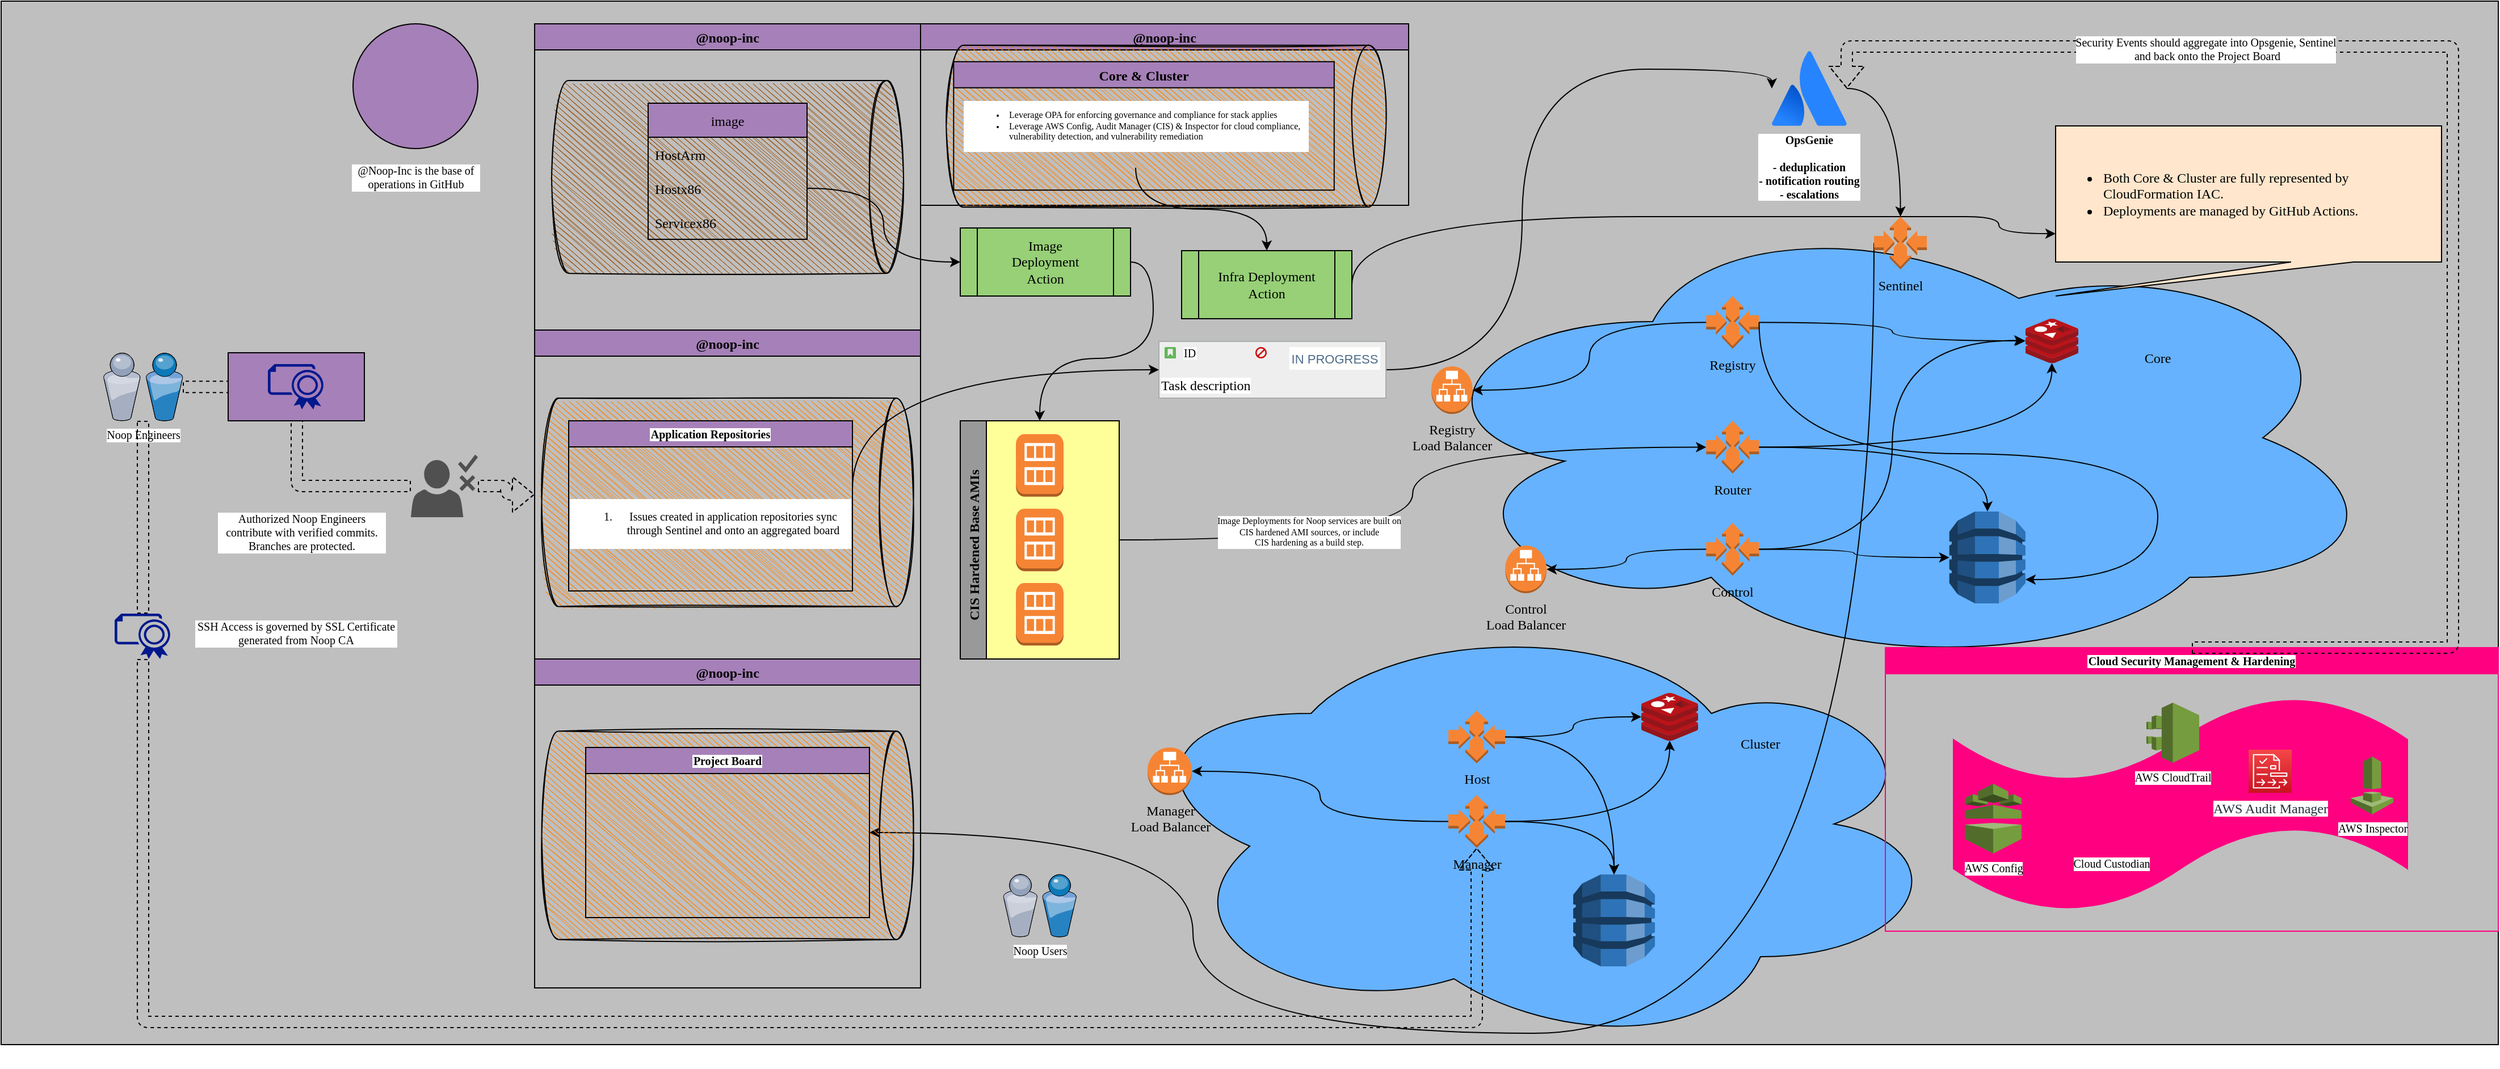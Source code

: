<mxfile version="17.4.5" type="github">
  <diagram id="4VKI4w-LecAPys9vRDwE" name="Page-1">
    <mxGraphModel dx="2236" dy="1451" grid="1" gridSize="10" guides="1" tooltips="1" connect="1" arrows="1" fold="1" page="1" pageScale="1" pageWidth="1100" pageHeight="850" math="0" shadow="0">
      <root>
        <mxCell id="0" />
        <mxCell id="1" parent="0" />
        <mxCell id="Ge7aqxbjUbuo9fXOc1NT-1" value="" style="rounded=0;whiteSpace=wrap;html=1;fillColor=#BFBFBF;" vertex="1" parent="1">
          <mxGeometry x="-230" y="-140" width="2200" height="920" as="geometry" />
        </mxCell>
        <mxCell id="Ge7aqxbjUbuo9fXOc1NT-2" value="&lt;span style=&quot;color: rgba(0 , 0 , 0 , 0) ; font-family: monospace ; font-size: 0px ; background-color: rgb(248 , 249 , 250)&quot;&gt;%3CmxGraphModel%3E%3Croot%3E%3CmxCell%20id%3D%220%22%2F%3E%3CmxCell%20id%3D%221%22%20parent%3D%220%22%2F%3E%3CmxCell%20id%3D%222%22%20value%3D%22%40noop-inc%22%20style%3D%22swimlane%3BfillColor%3D%23A680B8%3BfontFamily%3DComic%20Sans%20MS%3B%22%20vertex%3D%221%22%20parent%3D%221%22%3E%3CmxGeometry%20x%3D%22240%22%20y%3D%22-120%22%20width%3D%22340%22%20height%3D%22270%22%20as%3D%22geometry%22%2F%3E%3C%2FmxCell%3E%3CmxCell%20id%3D%223%22%20value%3D%22image%22%20style%3D%22swimlane%3BfontStyle%3D0%3BchildLayout%3DstackLayout%3Bhorizontal%3D1%3BstartSize%3D30%3BhorizontalStack%3D0%3BresizeParent%3D1%3BresizeParentMax%3D0%3BresizeLast%3D0%3Bcollapsible%3D1%3BmarginBottom%3D0%3BfillColor%3D%23A680B8%3BfontFamily%3DComic%20Sans%20MS%3B%22%20vertex%3D%221%22%20parent%3D%222%22%3E%3CmxGeometry%20x%3D%22100%22%20y%3D%2270%22%20width%3D%22140%22%20height%3D%22120%22%20as%3D%22geometry%22%2F%3E%3C%2FmxCell%3E%3CmxCell%20id%3D%224%22%20value%3D%22HostArm%22%20style%3D%22text%3BstrokeColor%3Dnone%3BfillColor%3Dnone%3Balign%3Dleft%3BverticalAlign%3Dmiddle%3BspacingLeft%3D4%3BspacingRight%3D4%3Boverflow%3Dhidden%3Bpoints%3D%5B%5B0%2C0.5%5D%2C%5B1%2C0.5%5D%5D%3BportConstraint%3Deastwest%3Brotatable%3D0%3BfontFamily%3DComic%20Sans%20MS%3B%22%20vertex%3D%221%22%20parent%3D%223%22%3E%3CmxGeometry%20y%3D%2230%22%20width%3D%22140%22%20height%3D%2230%22%20as%3D%22geometry%22%2F%3E%3C%2FmxCell%3E%3CmxCell%20id%3D%225%22%20value%3D%22Hostx86%22%20style%3D%22text%3BstrokeColor%3Dnone%3BfillColor%3Dnone%3Balign%3Dleft%3BverticalAlign%3Dmiddle%3BspacingLeft%3D4%3BspacingRight%3D4%3Boverflow%3Dhidden%3Bpoints%3D%5B%5B0%2C0.5%5D%2C%5B1%2C0.5%5D%5D%3BportConstraint%3Deastwest%3Brotatable%3D0%3BfontFamily%3DComic%20Sans%20MS%3B%22%20vertex%3D%221%22%20parent%3D%223%22%3E%3CmxGeometry%20y%3D%2260%22%20width%3D%22140%22%20height%3D%2230%22%20as%3D%22geometry%22%2F%3E%3C%2FmxCell%3E%3CmxCell%20id%3D%226%22%20value%3D%22Servicex86%22%20style%3D%22text%3BstrokeColor%3Dnone%3BfillColor%3Dnone%3Balign%3Dleft%3BverticalAlign%3Dmiddle%3BspacingLeft%3D4%3BspacingRight%3D4%3Boverflow%3Dhidden%3Bpoints%3D%5B%5B0%2C0.5%5D%2C%5B1%2C0.5%5D%5D%3BportConstraint%3Deastwest%3Brotatable%3D0%3BfontFamily%3DComic%20Sans%20MS%3B%22%20vertex%3D%221%22%20parent%3D%223%22%3E%3CmxGeometry%20y%3D%2290%22%20width%3D%22140%22%20height%3D%2230%22%20as%3D%22geometry%22%2F%3E%3C%2FmxCell%3E%3C%2Froot%3E%3C%2FmxGraphModel%3E&lt;/span&gt;" style="shape=cylinder3;whiteSpace=wrap;html=1;boundedLbl=1;backgroundOutline=1;size=15;rotation=90;fillColor=#994C00;sketch=1;" vertex="1" parent="1">
          <mxGeometry x="325" y="-140" width="170" height="310" as="geometry" />
        </mxCell>
        <mxCell id="Ge7aqxbjUbuo9fXOc1NT-5" value="" style="group" vertex="1" connectable="0" parent="1">
          <mxGeometry x="80" y="-120" width="110" height="150" as="geometry" />
        </mxCell>
        <mxCell id="Ge7aqxbjUbuo9fXOc1NT-4" value="" style="ellipse;whiteSpace=wrap;html=1;aspect=fixed;fillColor=#A680B8;" vertex="1" parent="Ge7aqxbjUbuo9fXOc1NT-5">
          <mxGeometry width="110.0" height="110.0" as="geometry" />
        </mxCell>
        <mxCell id="Ge7aqxbjUbuo9fXOc1NT-3" value="" style="shape=image;html=1;verticalAlign=top;verticalLabelPosition=bottom;labelBackgroundColor=#ffffff;imageAspect=0;aspect=fixed;image=https://cdn2.iconfinder.com/data/icons/social-hand-drawn-icons/64/social_39-128.png;fillColor=#333333;" vertex="1" parent="Ge7aqxbjUbuo9fXOc1NT-5">
          <mxGeometry x="15.889" y="18.778" width="78.222" height="78.222" as="geometry" />
        </mxCell>
        <mxCell id="Ge7aqxbjUbuo9fXOc1NT-110" value="@Noop-Inc is the base of operations in GitHub" style="text;html=1;strokeColor=none;fillColor=none;align=center;verticalAlign=middle;whiteSpace=wrap;rounded=0;labelBackgroundColor=#FFFFFF;sketch=0;fontFamily=Comic Sans MS;fontSize=10;" vertex="1" parent="Ge7aqxbjUbuo9fXOc1NT-5">
          <mxGeometry x="-2.5" y="120" width="115" height="30" as="geometry" />
        </mxCell>
        <mxCell id="Ge7aqxbjUbuo9fXOc1NT-6" value="@noop-inc" style="swimlane;fillColor=#A680B8;fontFamily=Comic Sans MS;" vertex="1" parent="1">
          <mxGeometry x="240" y="-120" width="340" height="270" as="geometry" />
        </mxCell>
        <mxCell id="Ge7aqxbjUbuo9fXOc1NT-7" value="image" style="swimlane;fontStyle=0;childLayout=stackLayout;horizontal=1;startSize=30;horizontalStack=0;resizeParent=1;resizeParentMax=0;resizeLast=0;collapsible=1;marginBottom=0;fillColor=#A680B8;fontFamily=Comic Sans MS;" vertex="1" parent="Ge7aqxbjUbuo9fXOc1NT-6">
          <mxGeometry x="100" y="70" width="140" height="120" as="geometry" />
        </mxCell>
        <mxCell id="Ge7aqxbjUbuo9fXOc1NT-8" value="HostArm" style="text;strokeColor=none;fillColor=none;align=left;verticalAlign=middle;spacingLeft=4;spacingRight=4;overflow=hidden;points=[[0,0.5],[1,0.5]];portConstraint=eastwest;rotatable=0;fontFamily=Comic Sans MS;" vertex="1" parent="Ge7aqxbjUbuo9fXOc1NT-7">
          <mxGeometry y="30" width="140" height="30" as="geometry" />
        </mxCell>
        <mxCell id="Ge7aqxbjUbuo9fXOc1NT-9" value="Hostx86" style="text;strokeColor=none;fillColor=none;align=left;verticalAlign=middle;spacingLeft=4;spacingRight=4;overflow=hidden;points=[[0,0.5],[1,0.5]];portConstraint=eastwest;rotatable=0;fontFamily=Comic Sans MS;" vertex="1" parent="Ge7aqxbjUbuo9fXOc1NT-7">
          <mxGeometry y="60" width="140" height="30" as="geometry" />
        </mxCell>
        <mxCell id="Ge7aqxbjUbuo9fXOc1NT-10" value="Servicex86" style="text;strokeColor=none;fillColor=none;align=left;verticalAlign=middle;spacingLeft=4;spacingRight=4;overflow=hidden;points=[[0,0.5],[1,0.5]];portConstraint=eastwest;rotatable=0;fontFamily=Comic Sans MS;" vertex="1" parent="Ge7aqxbjUbuo9fXOc1NT-7">
          <mxGeometry y="90" width="140" height="30" as="geometry" />
        </mxCell>
        <mxCell id="Ge7aqxbjUbuo9fXOc1NT-11" value="" style="ellipse;shape=cloud;whiteSpace=wrap;html=1;fontFamily=Comic Sans MS;fillColor=#66B2FF;" vertex="1" parent="1">
          <mxGeometry x="1010" y="40" width="860" height="410" as="geometry" />
        </mxCell>
        <mxCell id="Ge7aqxbjUbuo9fXOc1NT-12" value="" style="ellipse;shape=cloud;whiteSpace=wrap;html=1;fontFamily=Comic Sans MS;fillColor=#66B2FF;rotation=-180;" vertex="1" parent="1">
          <mxGeometry x="780" y="410" width="720" height="390" as="geometry" />
        </mxCell>
        <mxCell id="Ge7aqxbjUbuo9fXOc1NT-20" value="" style="group;fillColor=#FFFF99;" vertex="1" connectable="0" parent="1">
          <mxGeometry x="615" y="230" width="140" height="210" as="geometry" />
        </mxCell>
        <mxCell id="Ge7aqxbjUbuo9fXOc1NT-13" value="" style="outlineConnect=0;dashed=0;verticalLabelPosition=bottom;verticalAlign=top;align=center;html=1;shape=mxgraph.aws3.ami;fillColor=#F58534;gradientColor=none;fontFamily=Comic Sans MS;" vertex="1" parent="Ge7aqxbjUbuo9fXOc1NT-20">
          <mxGeometry x="49" y="11.812" width="42" height="55.125" as="geometry" />
        </mxCell>
        <mxCell id="Ge7aqxbjUbuo9fXOc1NT-14" value="" style="outlineConnect=0;dashed=0;verticalLabelPosition=bottom;verticalAlign=top;align=center;html=1;shape=mxgraph.aws3.ami;fillColor=#F58534;gradientColor=none;fontFamily=Comic Sans MS;" vertex="1" parent="Ge7aqxbjUbuo9fXOc1NT-20">
          <mxGeometry x="49" y="77.438" width="42" height="55.125" as="geometry" />
        </mxCell>
        <mxCell id="Ge7aqxbjUbuo9fXOc1NT-15" value="" style="outlineConnect=0;dashed=0;verticalLabelPosition=bottom;verticalAlign=top;align=center;html=1;shape=mxgraph.aws3.ami;fillColor=#F58534;gradientColor=none;fontFamily=Comic Sans MS;" vertex="1" parent="Ge7aqxbjUbuo9fXOc1NT-20">
          <mxGeometry x="49" y="143.062" width="42" height="55.125" as="geometry" />
        </mxCell>
        <mxCell id="Ge7aqxbjUbuo9fXOc1NT-16" value="CIS Hardened Base AMIs   " style="swimlane;horizontal=0;fontFamily=Comic Sans MS;fillColor=#999999;rounded=0;sketch=0;" vertex="1" parent="Ge7aqxbjUbuo9fXOc1NT-20">
          <mxGeometry width="140" height="210" as="geometry" />
        </mxCell>
        <mxCell id="Ge7aqxbjUbuo9fXOc1NT-21" style="edgeStyle=orthogonalEdgeStyle;orthogonalLoop=1;jettySize=auto;html=1;exitX=1;exitY=0.5;exitDx=0;exitDy=0;entryX=0;entryY=0.5;entryDx=0;entryDy=0;fontFamily=Comic Sans MS;curved=1;" edge="1" parent="1" source="Ge7aqxbjUbuo9fXOc1NT-9" target="Ge7aqxbjUbuo9fXOc1NT-17">
          <mxGeometry relative="1" as="geometry" />
        </mxCell>
        <mxCell id="Ge7aqxbjUbuo9fXOc1NT-19" value="" style="group" vertex="1" connectable="0" parent="1">
          <mxGeometry x="615" y="60" width="150" height="60" as="geometry" />
        </mxCell>
        <mxCell id="Ge7aqxbjUbuo9fXOc1NT-17" value="" style="shape=process;whiteSpace=wrap;html=1;backgroundOutline=1;rounded=0;sketch=0;fontFamily=Comic Sans MS;fillColor=#97D077;" vertex="1" parent="Ge7aqxbjUbuo9fXOc1NT-19">
          <mxGeometry width="150" height="60" as="geometry" />
        </mxCell>
        <mxCell id="Ge7aqxbjUbuo9fXOc1NT-18" value="Image Deployment Action" style="text;html=1;strokeColor=none;fillColor=none;align=center;verticalAlign=middle;whiteSpace=wrap;rounded=0;sketch=0;fontFamily=Comic Sans MS;" vertex="1" parent="Ge7aqxbjUbuo9fXOc1NT-19">
          <mxGeometry x="30" y="15" width="90" height="30" as="geometry" />
        </mxCell>
        <mxCell id="Ge7aqxbjUbuo9fXOc1NT-22" style="edgeStyle=orthogonalEdgeStyle;curved=1;orthogonalLoop=1;jettySize=auto;html=1;entryX=0.5;entryY=0;entryDx=0;entryDy=0;fontFamily=Comic Sans MS;exitX=1;exitY=0.5;exitDx=0;exitDy=0;" edge="1" parent="1" source="Ge7aqxbjUbuo9fXOc1NT-17" target="Ge7aqxbjUbuo9fXOc1NT-16">
          <mxGeometry relative="1" as="geometry" />
        </mxCell>
        <mxCell id="Ge7aqxbjUbuo9fXOc1NT-34" value="" style="group" vertex="1" connectable="0" parent="1">
          <mxGeometry x="940" y="470" width="325" height="251" as="geometry" />
        </mxCell>
        <mxCell id="Ge7aqxbjUbuo9fXOc1NT-24" value="Host" style="outlineConnect=0;dashed=0;verticalLabelPosition=bottom;verticalAlign=top;align=center;html=1;shape=mxgraph.aws3.auto_scaling;fillColor=#F58534;gradientColor=none;rounded=0;sketch=0;fontFamily=Comic Sans MS;" vertex="1" parent="Ge7aqxbjUbuo9fXOc1NT-34">
          <mxGeometry x="105" y="15.5" width="50" height="46.5" as="geometry" />
        </mxCell>
        <mxCell id="Ge7aqxbjUbuo9fXOc1NT-25" value="Manager" style="outlineConnect=0;dashed=0;verticalLabelPosition=bottom;verticalAlign=top;align=center;html=1;shape=mxgraph.aws3.auto_scaling;fillColor=#F58534;gradientColor=none;rounded=0;sketch=0;fontFamily=Comic Sans MS;" vertex="1" parent="Ge7aqxbjUbuo9fXOc1NT-34">
          <mxGeometry x="105" y="90" width="50" height="46.5" as="geometry" />
        </mxCell>
        <mxCell id="Ge7aqxbjUbuo9fXOc1NT-26" value="" style="outlineConnect=0;dashed=0;verticalLabelPosition=bottom;verticalAlign=top;align=center;html=1;shape=mxgraph.aws3.dynamo_db;fillColor=#2E73B8;gradientColor=none;rounded=0;sketch=0;fontFamily=Comic Sans MS;" vertex="1" parent="Ge7aqxbjUbuo9fXOc1NT-34">
          <mxGeometry x="215" y="160" width="72" height="81" as="geometry" />
        </mxCell>
        <mxCell id="Ge7aqxbjUbuo9fXOc1NT-28" value="" style="sketch=0;aspect=fixed;html=1;points=[];align=center;image;fontSize=12;image=img/lib/mscae/Cache_Redis_Product.svg;rounded=0;fontFamily=Comic Sans MS;fillColor=#FF66FF;" vertex="1" parent="Ge7aqxbjUbuo9fXOc1NT-34">
          <mxGeometry x="275" width="50" height="42" as="geometry" />
        </mxCell>
        <mxCell id="Ge7aqxbjUbuo9fXOc1NT-29" style="edgeStyle=orthogonalEdgeStyle;curved=1;orthogonalLoop=1;jettySize=auto;html=1;exitX=1;exitY=0.5;exitDx=0;exitDy=0;exitPerimeter=0;fontFamily=Comic Sans MS;" edge="1" parent="Ge7aqxbjUbuo9fXOc1NT-34" source="Ge7aqxbjUbuo9fXOc1NT-24" target="Ge7aqxbjUbuo9fXOc1NT-26">
          <mxGeometry relative="1" as="geometry" />
        </mxCell>
        <mxCell id="Ge7aqxbjUbuo9fXOc1NT-30" style="edgeStyle=orthogonalEdgeStyle;curved=1;orthogonalLoop=1;jettySize=auto;html=1;fontFamily=Comic Sans MS;" edge="1" parent="Ge7aqxbjUbuo9fXOc1NT-34" source="Ge7aqxbjUbuo9fXOc1NT-25" target="Ge7aqxbjUbuo9fXOc1NT-26">
          <mxGeometry relative="1" as="geometry" />
        </mxCell>
        <mxCell id="Ge7aqxbjUbuo9fXOc1NT-31" style="edgeStyle=orthogonalEdgeStyle;curved=1;orthogonalLoop=1;jettySize=auto;html=1;exitX=1;exitY=0.5;exitDx=0;exitDy=0;exitPerimeter=0;fontFamily=Comic Sans MS;" edge="1" parent="Ge7aqxbjUbuo9fXOc1NT-34" source="Ge7aqxbjUbuo9fXOc1NT-25" target="Ge7aqxbjUbuo9fXOc1NT-28">
          <mxGeometry relative="1" as="geometry" />
        </mxCell>
        <mxCell id="Ge7aqxbjUbuo9fXOc1NT-32" style="edgeStyle=orthogonalEdgeStyle;curved=1;orthogonalLoop=1;jettySize=auto;html=1;exitX=1;exitY=0.5;exitDx=0;exitDy=0;exitPerimeter=0;fontFamily=Comic Sans MS;" edge="1" parent="Ge7aqxbjUbuo9fXOc1NT-34" source="Ge7aqxbjUbuo9fXOc1NT-24" target="Ge7aqxbjUbuo9fXOc1NT-28">
          <mxGeometry relative="1" as="geometry" />
        </mxCell>
        <mxCell id="Ge7aqxbjUbuo9fXOc1NT-27" value="Manager&lt;br&gt;Load Balancer" style="outlineConnect=0;dashed=0;verticalLabelPosition=bottom;verticalAlign=top;align=center;html=1;shape=mxgraph.aws3.application_load_balancer;fillColor=#F58534;gradientColor=none;rounded=0;sketch=0;fontFamily=Comic Sans MS;" vertex="1" parent="1">
          <mxGeometry x="780" y="518" width="39" height="42" as="geometry" />
        </mxCell>
        <mxCell id="Ge7aqxbjUbuo9fXOc1NT-33" style="edgeStyle=orthogonalEdgeStyle;curved=1;orthogonalLoop=1;jettySize=auto;html=1;exitX=0;exitY=0.5;exitDx=0;exitDy=0;exitPerimeter=0;fontFamily=Comic Sans MS;" edge="1" parent="1" source="Ge7aqxbjUbuo9fXOc1NT-25" target="Ge7aqxbjUbuo9fXOc1NT-27">
          <mxGeometry relative="1" as="geometry" />
        </mxCell>
        <mxCell id="Ge7aqxbjUbuo9fXOc1NT-52" value="" style="group" vertex="1" connectable="0" parent="1">
          <mxGeometry x="1030" y="120" width="570" height="271" as="geometry" />
        </mxCell>
        <mxCell id="Ge7aqxbjUbuo9fXOc1NT-36" value="Registry" style="outlineConnect=0;dashed=0;verticalLabelPosition=bottom;verticalAlign=top;align=center;html=1;shape=mxgraph.aws3.auto_scaling;fillColor=#F58534;gradientColor=none;rounded=0;sketch=0;fontFamily=Comic Sans MS;" vertex="1" parent="Ge7aqxbjUbuo9fXOc1NT-52">
          <mxGeometry x="242.157" width="46.569" height="46.5" as="geometry" />
        </mxCell>
        <mxCell id="Ge7aqxbjUbuo9fXOc1NT-37" value="Router" style="outlineConnect=0;dashed=0;verticalLabelPosition=bottom;verticalAlign=top;align=center;html=1;shape=mxgraph.aws3.auto_scaling;fillColor=#F58534;gradientColor=none;rounded=0;sketch=0;fontFamily=Comic Sans MS;" vertex="1" parent="Ge7aqxbjUbuo9fXOc1NT-52">
          <mxGeometry x="242.157" y="110" width="46.569" height="46.5" as="geometry" />
        </mxCell>
        <mxCell id="Ge7aqxbjUbuo9fXOc1NT-38" value="" style="outlineConnect=0;dashed=0;verticalLabelPosition=bottom;verticalAlign=top;align=center;html=1;shape=mxgraph.aws3.dynamo_db;fillColor=#2E73B8;gradientColor=none;rounded=0;sketch=0;fontFamily=Comic Sans MS;" vertex="1" parent="Ge7aqxbjUbuo9fXOc1NT-52">
          <mxGeometry x="456.373" y="190" width="67.059" height="81" as="geometry" />
        </mxCell>
        <mxCell id="Ge7aqxbjUbuo9fXOc1NT-39" value="" style="sketch=0;aspect=fixed;html=1;points=[];align=center;image;fontSize=12;image=img/lib/mscae/Cache_Redis_Product.svg;rounded=0;fontFamily=Comic Sans MS;fillColor=#FF66FF;" vertex="1" parent="Ge7aqxbjUbuo9fXOc1NT-52">
          <mxGeometry x="523.431" y="20" width="46.569" height="39.118" as="geometry" />
        </mxCell>
        <mxCell id="Ge7aqxbjUbuo9fXOc1NT-45" value="Control" style="outlineConnect=0;dashed=0;verticalLabelPosition=bottom;verticalAlign=top;align=center;html=1;shape=mxgraph.aws3.auto_scaling;fillColor=#F58534;gradientColor=none;rounded=0;sketch=0;fontFamily=Comic Sans MS;" vertex="1" parent="Ge7aqxbjUbuo9fXOc1NT-52">
          <mxGeometry x="242.157" y="200" width="46.569" height="46.5" as="geometry" />
        </mxCell>
        <mxCell id="Ge7aqxbjUbuo9fXOc1NT-48" value="Control&lt;br&gt;Load Balancer" style="outlineConnect=0;dashed=0;verticalLabelPosition=bottom;verticalAlign=top;align=center;html=1;shape=mxgraph.aws3.application_load_balancer;fillColor=#F58534;gradientColor=none;rounded=0;sketch=0;fontFamily=Comic Sans MS;" vertex="1" parent="Ge7aqxbjUbuo9fXOc1NT-52">
          <mxGeometry x="65.196" y="220" width="36.324" height="42" as="geometry" />
        </mxCell>
        <mxCell id="Ge7aqxbjUbuo9fXOc1NT-49" value="Registry&lt;br&gt;Load Balancer" style="outlineConnect=0;dashed=0;verticalLabelPosition=bottom;verticalAlign=top;align=center;html=1;shape=mxgraph.aws3.application_load_balancer;fillColor=#F58534;gradientColor=none;rounded=0;sketch=0;fontFamily=Comic Sans MS;" vertex="1" parent="Ge7aqxbjUbuo9fXOc1NT-52">
          <mxGeometry y="62" width="36.324" height="42" as="geometry" />
        </mxCell>
        <mxCell id="Ge7aqxbjUbuo9fXOc1NT-40" style="edgeStyle=orthogonalEdgeStyle;curved=1;orthogonalLoop=1;jettySize=auto;html=1;exitX=1;exitY=0.5;exitDx=0;exitDy=0;exitPerimeter=0;fontFamily=Comic Sans MS;" edge="1" parent="Ge7aqxbjUbuo9fXOc1NT-52" source="Ge7aqxbjUbuo9fXOc1NT-36" target="Ge7aqxbjUbuo9fXOc1NT-38">
          <mxGeometry relative="1" as="geometry">
            <Array as="points">
              <mxPoint x="289" y="139" />
              <mxPoint x="640" y="139" />
              <mxPoint x="640" y="250" />
            </Array>
          </mxGeometry>
        </mxCell>
        <mxCell id="Ge7aqxbjUbuo9fXOc1NT-41" style="edgeStyle=orthogonalEdgeStyle;curved=1;orthogonalLoop=1;jettySize=auto;html=1;fontFamily=Comic Sans MS;" edge="1" parent="Ge7aqxbjUbuo9fXOc1NT-52" source="Ge7aqxbjUbuo9fXOc1NT-37" target="Ge7aqxbjUbuo9fXOc1NT-38">
          <mxGeometry relative="1" as="geometry" />
        </mxCell>
        <mxCell id="Ge7aqxbjUbuo9fXOc1NT-42" style="edgeStyle=orthogonalEdgeStyle;curved=1;orthogonalLoop=1;jettySize=auto;html=1;exitX=1;exitY=0.5;exitDx=0;exitDy=0;exitPerimeter=0;fontFamily=Comic Sans MS;" edge="1" parent="Ge7aqxbjUbuo9fXOc1NT-52" source="Ge7aqxbjUbuo9fXOc1NT-37" target="Ge7aqxbjUbuo9fXOc1NT-39">
          <mxGeometry relative="1" as="geometry" />
        </mxCell>
        <mxCell id="Ge7aqxbjUbuo9fXOc1NT-43" style="edgeStyle=orthogonalEdgeStyle;curved=1;orthogonalLoop=1;jettySize=auto;html=1;exitX=1;exitY=0.5;exitDx=0;exitDy=0;exitPerimeter=0;fontFamily=Comic Sans MS;" edge="1" parent="Ge7aqxbjUbuo9fXOc1NT-52" source="Ge7aqxbjUbuo9fXOc1NT-36" target="Ge7aqxbjUbuo9fXOc1NT-39">
          <mxGeometry relative="1" as="geometry" />
        </mxCell>
        <mxCell id="Ge7aqxbjUbuo9fXOc1NT-46" style="edgeStyle=orthogonalEdgeStyle;curved=1;orthogonalLoop=1;jettySize=auto;html=1;entryX=0;entryY=0.5;entryDx=0;entryDy=0;entryPerimeter=0;fontFamily=Comic Sans MS;" edge="1" parent="Ge7aqxbjUbuo9fXOc1NT-52" source="Ge7aqxbjUbuo9fXOc1NT-45" target="Ge7aqxbjUbuo9fXOc1NT-38">
          <mxGeometry relative="1" as="geometry" />
        </mxCell>
        <mxCell id="Ge7aqxbjUbuo9fXOc1NT-47" style="edgeStyle=orthogonalEdgeStyle;curved=1;orthogonalLoop=1;jettySize=auto;html=1;exitX=1;exitY=0.5;exitDx=0;exitDy=0;exitPerimeter=0;entryX=-0.02;entryY=0.488;entryDx=0;entryDy=0;entryPerimeter=0;fontFamily=Comic Sans MS;" edge="1" parent="Ge7aqxbjUbuo9fXOc1NT-52" source="Ge7aqxbjUbuo9fXOc1NT-45" target="Ge7aqxbjUbuo9fXOc1NT-39">
          <mxGeometry relative="1" as="geometry" />
        </mxCell>
        <mxCell id="Ge7aqxbjUbuo9fXOc1NT-51" style="edgeStyle=orthogonalEdgeStyle;curved=1;orthogonalLoop=1;jettySize=auto;html=1;exitX=0;exitY=0.5;exitDx=0;exitDy=0;exitPerimeter=0;entryX=1;entryY=0.5;entryDx=0;entryDy=0;entryPerimeter=0;fontFamily=Comic Sans MS;" edge="1" parent="Ge7aqxbjUbuo9fXOc1NT-52" source="Ge7aqxbjUbuo9fXOc1NT-45" target="Ge7aqxbjUbuo9fXOc1NT-48">
          <mxGeometry relative="1" as="geometry" />
        </mxCell>
        <mxCell id="Ge7aqxbjUbuo9fXOc1NT-50" style="edgeStyle=orthogonalEdgeStyle;curved=1;orthogonalLoop=1;jettySize=auto;html=1;exitX=0;exitY=0.5;exitDx=0;exitDy=0;exitPerimeter=0;entryX=1;entryY=0.5;entryDx=0;entryDy=0;entryPerimeter=0;fontFamily=Comic Sans MS;" edge="1" parent="Ge7aqxbjUbuo9fXOc1NT-52" source="Ge7aqxbjUbuo9fXOc1NT-36" target="Ge7aqxbjUbuo9fXOc1NT-49">
          <mxGeometry relative="1" as="geometry" />
        </mxCell>
        <mxCell id="Ge7aqxbjUbuo9fXOc1NT-53" value="Core" style="text;html=1;strokeColor=none;fillColor=none;align=center;verticalAlign=middle;whiteSpace=wrap;rounded=0;sketch=0;fontFamily=Comic Sans MS;" vertex="1" parent="1">
          <mxGeometry x="1640" y="160" width="60" height="30" as="geometry" />
        </mxCell>
        <mxCell id="Ge7aqxbjUbuo9fXOc1NT-54" value="Cluster" style="text;html=1;strokeColor=none;fillColor=none;align=center;verticalAlign=middle;whiteSpace=wrap;rounded=0;sketch=0;fontFamily=Comic Sans MS;" vertex="1" parent="1">
          <mxGeometry x="1290" y="500" width="60" height="30" as="geometry" />
        </mxCell>
        <mxCell id="Ge7aqxbjUbuo9fXOc1NT-55" value="&lt;ul&gt;&lt;li&gt;Both Core &amp;amp; Cluster are fully represented by CloudFormation IAC.&amp;nbsp;&lt;/li&gt;&lt;li&gt;Deployments are managed by GitHub Actions.&lt;/li&gt;&lt;/ul&gt;" style="shape=callout;whiteSpace=wrap;html=1;perimeter=calloutPerimeter;rounded=0;sketch=0;fontFamily=Comic Sans MS;fillColor=#FFE6CC;position2=0;base=55;size=30;position=0.61;align=left;" vertex="1" parent="1">
          <mxGeometry x="1580" y="-30" width="340" height="150" as="geometry" />
        </mxCell>
        <mxCell id="Ge7aqxbjUbuo9fXOc1NT-61" value="" style="group" vertex="1" connectable="0" parent="1">
          <mxGeometry x="810" y="80" width="150" height="60" as="geometry" />
        </mxCell>
        <mxCell id="Ge7aqxbjUbuo9fXOc1NT-62" value="" style="shape=process;whiteSpace=wrap;html=1;backgroundOutline=1;rounded=0;sketch=0;fontFamily=Comic Sans MS;fillColor=#97D077;" vertex="1" parent="Ge7aqxbjUbuo9fXOc1NT-61">
          <mxGeometry width="150" height="60" as="geometry" />
        </mxCell>
        <mxCell id="Ge7aqxbjUbuo9fXOc1NT-63" value="Infra Deployment Action" style="text;html=1;strokeColor=none;fillColor=none;align=center;verticalAlign=middle;whiteSpace=wrap;rounded=0;sketch=0;fontFamily=Comic Sans MS;" vertex="1" parent="Ge7aqxbjUbuo9fXOc1NT-61">
          <mxGeometry x="30" y="15" width="90" height="30" as="geometry" />
        </mxCell>
        <mxCell id="Ge7aqxbjUbuo9fXOc1NT-65" value="" style="group" vertex="1" connectable="0" parent="1">
          <mxGeometry x="580" y="-120" width="430" height="160" as="geometry" />
        </mxCell>
        <mxCell id="Ge7aqxbjUbuo9fXOc1NT-56" value="@noop-inc" style="swimlane;fillColor=#A680B8;fontFamily=Comic Sans MS;" vertex="1" parent="Ge7aqxbjUbuo9fXOc1NT-65">
          <mxGeometry width="430" height="160" as="geometry" />
        </mxCell>
        <mxCell id="Ge7aqxbjUbuo9fXOc1NT-59" value="" style="shape=cylinder3;whiteSpace=wrap;html=1;boundedLbl=1;backgroundOutline=1;size=15;rotation=90;fillColor=#FF8000;sketch=1;align=center;" vertex="1" parent="Ge7aqxbjUbuo9fXOc1NT-65">
          <mxGeometry x="145.085" y="-103.54" width="142.571" height="387.5" as="geometry" />
        </mxCell>
        <mxCell id="Ge7aqxbjUbuo9fXOc1NT-57" value="Core &amp; Cluster" style="swimlane;rounded=0;sketch=0;fontFamily=Comic Sans MS;fillColor=#A680B8;" vertex="1" parent="Ge7aqxbjUbuo9fXOc1NT-65">
          <mxGeometry x="29.153" y="33.333" width="335.254" height="113.333" as="geometry" />
        </mxCell>
        <mxCell id="Ge7aqxbjUbuo9fXOc1NT-64" value="&lt;ul style=&quot;font-size: 8px&quot;&gt;&lt;li&gt;Leverage OPA for enforcing governance and compliance for stack applies&lt;/li&gt;&lt;li&gt;Leverage AWS Config, Audit Manager (CIS) &amp;amp; Inspector for cloud compliance, vulnerability detection, and vulnerability remediation&amp;nbsp;&lt;/li&gt;&lt;/ul&gt;" style="text;html=1;strokeColor=none;fillColor=none;align=left;verticalAlign=middle;whiteSpace=wrap;rounded=0;labelBackgroundColor=#FFFFFF;sketch=1;fontFamily=Comic Sans MS;" vertex="1" parent="Ge7aqxbjUbuo9fXOc1NT-65">
          <mxGeometry x="36.441" y="53.547" width="306.102" height="73.333" as="geometry" />
        </mxCell>
        <mxCell id="Ge7aqxbjUbuo9fXOc1NT-66" style="edgeStyle=orthogonalEdgeStyle;curved=1;orthogonalLoop=1;jettySize=auto;html=1;exitX=0.5;exitY=1;exitDx=0;exitDy=0;entryX=0.5;entryY=0;entryDx=0;entryDy=0;fontFamily=Comic Sans MS;fontSize=8;" edge="1" parent="1" source="Ge7aqxbjUbuo9fXOc1NT-64" target="Ge7aqxbjUbuo9fXOc1NT-62">
          <mxGeometry relative="1" as="geometry" />
        </mxCell>
        <mxCell id="Ge7aqxbjUbuo9fXOc1NT-67" style="edgeStyle=orthogonalEdgeStyle;curved=1;orthogonalLoop=1;jettySize=auto;html=1;exitX=1;exitY=0.5;exitDx=0;exitDy=0;entryX=0;entryY=0;entryDx=0;entryDy=95;entryPerimeter=0;fontFamily=Comic Sans MS;fontSize=8;" edge="1" parent="1" source="Ge7aqxbjUbuo9fXOc1NT-62" target="Ge7aqxbjUbuo9fXOc1NT-55">
          <mxGeometry relative="1" as="geometry">
            <Array as="points">
              <mxPoint x="1470" y="50" />
              <mxPoint x="1530" y="50" />
              <mxPoint x="1530" y="15" />
            </Array>
          </mxGeometry>
        </mxCell>
        <mxCell id="Ge7aqxbjUbuo9fXOc1NT-68" style="edgeStyle=orthogonalEdgeStyle;curved=1;orthogonalLoop=1;jettySize=auto;html=1;exitX=1;exitY=0.5;exitDx=0;exitDy=0;fontFamily=Comic Sans MS;fontSize=8;" edge="1" parent="1" source="Ge7aqxbjUbuo9fXOc1NT-16" target="Ge7aqxbjUbuo9fXOc1NT-37">
          <mxGeometry relative="1" as="geometry" />
        </mxCell>
        <mxCell id="Ge7aqxbjUbuo9fXOc1NT-69" value="Image Deployments for Noop services are built on&lt;br&gt;CIS hardened AMI sources, or include &lt;br&gt;CIS hardening as a build step." style="edgeLabel;html=1;align=center;verticalAlign=middle;resizable=0;points=[];fontSize=8;fontFamily=Comic Sans MS;" vertex="1" connectable="0" parent="Ge7aqxbjUbuo9fXOc1NT-68">
          <mxGeometry x="-0.442" y="7" relative="1" as="geometry">
            <mxPoint as="offset" />
          </mxGeometry>
        </mxCell>
        <mxCell id="Ge7aqxbjUbuo9fXOc1NT-77" value="" style="group" vertex="1" connectable="0" parent="1">
          <mxGeometry x="1360" y="380" width="520" height="250" as="geometry" />
        </mxCell>
        <mxCell id="Ge7aqxbjUbuo9fXOc1NT-79" value="" style="group" vertex="1" connectable="0" parent="Ge7aqxbjUbuo9fXOc1NT-77">
          <mxGeometry x="70" y="50" width="540" height="250" as="geometry" />
        </mxCell>
        <mxCell id="Ge7aqxbjUbuo9fXOc1NT-76" value="" style="shape=tape;whiteSpace=wrap;html=1;rounded=0;labelBackgroundColor=#FFFFFF;sketch=0;fontFamily=Comic Sans MS;fontSize=10;strokeColor=#FF0080;fillColor=#FF0080;" vertex="1" parent="Ge7aqxbjUbuo9fXOc1NT-79">
          <mxGeometry x="60" y="43" width="400" height="190" as="geometry" />
        </mxCell>
        <mxCell id="Ge7aqxbjUbuo9fXOc1NT-72" value="AWS Config" style="outlineConnect=0;dashed=0;verticalLabelPosition=bottom;verticalAlign=top;align=center;html=1;shape=mxgraph.aws3.config;fillColor=#759C3E;gradientColor=none;rounded=0;labelBackgroundColor=#FFFFFF;sketch=0;fontFamily=Comic Sans MS;fontSize=10;strokeColor=#FF8000;" vertex="1" parent="Ge7aqxbjUbuo9fXOc1NT-79">
          <mxGeometry x="70" y="120" width="50" height="61.5" as="geometry" />
        </mxCell>
        <mxCell id="Ge7aqxbjUbuo9fXOc1NT-75" value="Cloud Custodian" style="shape=image;html=1;verticalAlign=top;verticalLabelPosition=bottom;labelBackgroundColor=#ffffff;imageAspect=0;aspect=fixed;image=https://cdn1.iconfinder.com/data/icons/CrystalClear/128x128/apps/agent.png;rounded=0;sketch=0;fontFamily=Comic Sans MS;fontSize=10;strokeColor=#FF8000;fillColor=#999999;" vertex="1" parent="Ge7aqxbjUbuo9fXOc1NT-79">
          <mxGeometry x="170" y="120" width="58" height="58" as="geometry" />
        </mxCell>
        <mxCell id="Ge7aqxbjUbuo9fXOc1NT-73" value="AWS Audit Manager" style="sketch=0;points=[[0,0,0],[0.25,0,0],[0.5,0,0],[0.75,0,0],[1,0,0],[0,1,0],[0.25,1,0],[0.5,1,0],[0.75,1,0],[1,1,0],[0,0.25,0],[0,0.5,0],[0,0.75,0],[1,0.25,0],[1,0.5,0],[1,0.75,0]];outlineConnect=0;fontColor=#232F3E;gradientColor=#F54749;gradientDirection=north;fillColor=#C7131F;strokeColor=#ffffff;dashed=0;verticalLabelPosition=bottom;verticalAlign=top;align=center;html=1;fontSize=12;fontStyle=0;aspect=fixed;shape=mxgraph.aws4.resourceIcon;resIcon=mxgraph.aws4.audit_manager;rounded=0;labelBackgroundColor=#FFFFFF;fontFamily=Comic Sans MS;" vertex="1" parent="Ge7aqxbjUbuo9fXOc1NT-79">
          <mxGeometry x="320" y="90" width="38" height="38" as="geometry" />
        </mxCell>
        <mxCell id="Ge7aqxbjUbuo9fXOc1NT-70" value="&lt;font style=&quot;font-size: 10px&quot;&gt;AWS Inspector&lt;/font&gt;" style="outlineConnect=0;dashed=0;verticalLabelPosition=bottom;verticalAlign=top;align=center;html=1;shape=mxgraph.aws3.inspector;fillColor=#759C3E;gradientColor=none;rounded=0;labelBackgroundColor=#FFFFFF;sketch=0;fontFamily=Comic Sans MS;fontSize=8;strokeColor=#FF8000;" vertex="1" parent="Ge7aqxbjUbuo9fXOc1NT-79">
          <mxGeometry x="410" y="96" width="37.5" height="51" as="geometry" />
        </mxCell>
        <mxCell id="Ge7aqxbjUbuo9fXOc1NT-78" value="Cloud Security Management &amp; Hardening" style="swimlane;rounded=0;labelBackgroundColor=#FFFFFF;sketch=0;fontFamily=Comic Sans MS;fontSize=10;strokeColor=#FF0080;fillColor=#FF0080;" vertex="1" parent="Ge7aqxbjUbuo9fXOc1NT-79">
          <mxGeometry width="540" height="250" as="geometry" />
        </mxCell>
        <mxCell id="Ge7aqxbjUbuo9fXOc1NT-100" style="edgeStyle=orthogonalEdgeStyle;curved=1;orthogonalLoop=1;jettySize=auto;html=1;exitX=1;exitY=0.5;exitDx=0;exitDy=0;fontFamily=Comic Sans MS;fontSize=10;" edge="1" parent="1" source="Ge7aqxbjUbuo9fXOc1NT-80" target="Ge7aqxbjUbuo9fXOc1NT-99">
          <mxGeometry relative="1" as="geometry" />
        </mxCell>
        <mxCell id="Ge7aqxbjUbuo9fXOc1NT-80" value="OpsGenie&#xa;&#xa;- deduplication&#xa;- notification routing&#xa;- escalations" style="image;image=img/lib/atlassian/Atlassian_Logo.svg;rounded=0;labelBackgroundColor=#FFFFFF;sketch=0;fontFamily=Comic Sans MS;fontSize=10;strokeColor=#FF0080;fillColor=#FF0080;align=center;fontStyle=1" vertex="1" parent="1">
          <mxGeometry x="1330" y="-96" width="66" height="66" as="geometry" />
        </mxCell>
        <mxCell id="Ge7aqxbjUbuo9fXOc1NT-81" value="AWS CloudTrail" style="outlineConnect=0;dashed=0;verticalLabelPosition=bottom;verticalAlign=top;align=center;html=1;shape=mxgraph.aws3.cloudtrail;fillColor=#759C3E;gradientColor=none;rounded=0;labelBackgroundColor=#FFFFFF;sketch=0;fontFamily=Comic Sans MS;fontSize=10;strokeColor=#FF0080;" vertex="1" parent="1">
          <mxGeometry x="1660" y="478.5" width="46.5" height="53" as="geometry" />
        </mxCell>
        <mxCell id="Ge7aqxbjUbuo9fXOc1NT-82" value="@noop-inc" style="swimlane;fillColor=#A680B8;fontFamily=Comic Sans MS;" vertex="1" parent="1">
          <mxGeometry x="240" y="150" width="340" height="290" as="geometry" />
        </mxCell>
        <mxCell id="Ge7aqxbjUbuo9fXOc1NT-92" value="" style="shape=cylinder3;whiteSpace=wrap;html=1;boundedLbl=1;backgroundOutline=1;size=15;rotation=90;fillColor=#FF8000;sketch=1;align=center;" vertex="1" parent="1">
          <mxGeometry x="318.1" y="138.11" width="183.79" height="327.5" as="geometry" />
        </mxCell>
        <mxCell id="Ge7aqxbjUbuo9fXOc1NT-93" value="Application Repositories" style="swimlane;rounded=0;labelBackgroundColor=#FFFFFF;sketch=0;fontFamily=Comic Sans MS;fontSize=10;strokeColor=#000000;fillColor=#A680B8;" vertex="1" parent="1">
          <mxGeometry x="270" y="230" width="250" height="150" as="geometry" />
        </mxCell>
        <mxCell id="Ge7aqxbjUbuo9fXOc1NT-98" style="edgeStyle=orthogonalEdgeStyle;curved=1;orthogonalLoop=1;jettySize=auto;html=1;exitX=1;exitY=0.5;exitDx=0;exitDy=0;entryX=0;entryY=0.5;entryDx=0;entryDy=0;fontFamily=Comic Sans MS;fontSize=10;" edge="1" parent="1" source="Ge7aqxbjUbuo9fXOc1NT-94" target="Ge7aqxbjUbuo9fXOc1NT-80">
          <mxGeometry relative="1" as="geometry">
            <Array as="points">
              <mxPoint x="1110" y="185" />
              <mxPoint x="1110" y="-80" />
              <mxPoint x="1330" y="-80" />
            </Array>
          </mxGeometry>
        </mxCell>
        <mxCell id="Ge7aqxbjUbuo9fXOc1NT-94" value="Task description" style="html=1;shadow=0;dashed=0;shape=mxgraph.atlassian.issue;issueType=story;issuePriority=blocker;issueStatus=inProgress;verticalAlign=top;align=left;whiteSpace=wrap;overflow=hidden;spacingTop=25;strokeColor=#A8ADB0;fillColor=#EEEEEE;fontSize=12;backgroundOutline=1;sketch=0;rounded=0;labelBackgroundColor=#FFFFFF;fontFamily=Comic Sans MS;" vertex="1" parent="1">
          <mxGeometry x="790" y="160" width="200" height="50" as="geometry" />
        </mxCell>
        <mxCell id="Ge7aqxbjUbuo9fXOc1NT-95" value="ID" style="strokeColor=none;fillColor=none;part=1;resizable=0;align=left;autosize=1;points=[];deletable=0;connectable=0;rounded=0;labelBackgroundColor=#FFFFFF;sketch=0;fontFamily=Comic Sans MS;fontSize=10;" vertex="1" parent="Ge7aqxbjUbuo9fXOc1NT-94">
          <mxGeometry width="60" height="20" relative="1" as="geometry">
            <mxPoint x="20" as="offset" />
          </mxGeometry>
        </mxCell>
        <mxCell id="Ge7aqxbjUbuo9fXOc1NT-97" style="edgeStyle=orthogonalEdgeStyle;curved=1;orthogonalLoop=1;jettySize=auto;html=1;exitX=1;exitY=0.25;exitDx=0;exitDy=0;entryX=0;entryY=0.5;entryDx=0;entryDy=0;fontFamily=Comic Sans MS;fontSize=10;" edge="1" parent="1" source="Ge7aqxbjUbuo9fXOc1NT-96" target="Ge7aqxbjUbuo9fXOc1NT-94">
          <mxGeometry relative="1" as="geometry">
            <Array as="points">
              <mxPoint x="520" y="185" />
            </Array>
          </mxGeometry>
        </mxCell>
        <mxCell id="Ge7aqxbjUbuo9fXOc1NT-96" value="&lt;ol&gt;&lt;li&gt;Issues created in application repositories sync through Sentinel and onto an aggregated board&lt;/li&gt;&lt;/ol&gt;" style="text;html=1;strokeColor=none;fillColor=none;align=center;verticalAlign=middle;whiteSpace=wrap;rounded=0;labelBackgroundColor=#FFFFFF;sketch=0;fontFamily=Comic Sans MS;fontSize=10;" vertex="1" parent="1">
          <mxGeometry x="270" y="260" width="250" height="120" as="geometry" />
        </mxCell>
        <mxCell id="Ge7aqxbjUbuo9fXOc1NT-104" style="edgeStyle=orthogonalEdgeStyle;curved=1;orthogonalLoop=1;jettySize=auto;html=1;exitX=0;exitY=0.5;exitDx=0;exitDy=0;exitPerimeter=0;entryX=1;entryY=0.5;entryDx=0;entryDy=0;fontFamily=Comic Sans MS;fontSize=10;" edge="1" parent="1" source="Ge7aqxbjUbuo9fXOc1NT-99" target="Ge7aqxbjUbuo9fXOc1NT-103">
          <mxGeometry relative="1" as="geometry">
            <Array as="points">
              <mxPoint x="1420" y="770" />
              <mxPoint x="820" y="770" />
              <mxPoint x="820" y="593" />
            </Array>
          </mxGeometry>
        </mxCell>
        <mxCell id="Ge7aqxbjUbuo9fXOc1NT-99" value="Sentinel" style="outlineConnect=0;dashed=0;verticalLabelPosition=bottom;verticalAlign=top;align=center;html=1;shape=mxgraph.aws3.auto_scaling;fillColor=#F58534;gradientColor=none;rounded=0;sketch=0;fontFamily=Comic Sans MS;" vertex="1" parent="1">
          <mxGeometry x="1419.997" y="50" width="46.569" height="46.5" as="geometry" />
        </mxCell>
        <mxCell id="Ge7aqxbjUbuo9fXOc1NT-101" value="@noop-inc" style="swimlane;fillColor=#A680B8;fontFamily=Comic Sans MS;" vertex="1" parent="1">
          <mxGeometry x="239.99" y="440" width="340" height="290" as="geometry" />
        </mxCell>
        <mxCell id="Ge7aqxbjUbuo9fXOc1NT-102" value="" style="shape=cylinder3;whiteSpace=wrap;html=1;boundedLbl=1;backgroundOutline=1;size=15;rotation=90;fillColor=#FF8000;sketch=1;align=center;" vertex="1" parent="1">
          <mxGeometry x="318.11" y="431.75" width="183.79" height="327.5" as="geometry" />
        </mxCell>
        <mxCell id="Ge7aqxbjUbuo9fXOc1NT-103" value="Project Board" style="swimlane;rounded=0;labelBackgroundColor=#FFFFFF;sketch=0;fontFamily=Comic Sans MS;fontSize=10;strokeColor=#000000;fillColor=#A680B8;" vertex="1" parent="1">
          <mxGeometry x="284.99" y="518" width="250" height="150" as="geometry" />
        </mxCell>
        <mxCell id="Ge7aqxbjUbuo9fXOc1NT-105" style="edgeStyle=orthogonalEdgeStyle;curved=1;orthogonalLoop=1;jettySize=auto;html=1;exitX=0.5;exitY=0;exitDx=0;exitDy=0;entryX=1;entryY=0.5;entryDx=0;entryDy=0;fontFamily=Comic Sans MS;fontSize=10;dashed=1;shape=flexArrow;" edge="1" parent="1" source="Ge7aqxbjUbuo9fXOc1NT-78" target="Ge7aqxbjUbuo9fXOc1NT-80">
          <mxGeometry relative="1" as="geometry">
            <Array as="points">
              <mxPoint x="1930" y="430" />
              <mxPoint x="1930" y="-100" />
              <mxPoint x="1396" y="-100" />
            </Array>
          </mxGeometry>
        </mxCell>
        <mxCell id="Ge7aqxbjUbuo9fXOc1NT-106" value="Security Events should aggregate into Opsgenie, Sentinel&lt;br&gt;&amp;nbsp;and back onto the Project Board" style="edgeLabel;html=1;align=center;verticalAlign=middle;resizable=0;points=[];fontSize=10;fontFamily=Comic Sans MS;" vertex="1" connectable="0" parent="Ge7aqxbjUbuo9fXOc1NT-105">
          <mxGeometry x="0.47" y="2" relative="1" as="geometry">
            <mxPoint as="offset" />
          </mxGeometry>
        </mxCell>
        <mxCell id="Ge7aqxbjUbuo9fXOc1NT-107" value="Noop Users" style="verticalLabelPosition=bottom;sketch=0;aspect=fixed;html=1;verticalAlign=top;strokeColor=none;align=center;outlineConnect=0;shape=mxgraph.citrix.users;rounded=0;labelBackgroundColor=#FFFFFF;fontFamily=Comic Sans MS;fontSize=10;fillColor=#A680B8;" vertex="1" parent="1">
          <mxGeometry x="652.75" y="630" width="64.5" height="55" as="geometry" />
        </mxCell>
        <mxCell id="Ge7aqxbjUbuo9fXOc1NT-111" style="edgeStyle=orthogonalEdgeStyle;shape=flexArrow;curved=1;orthogonalLoop=1;jettySize=auto;html=1;entryX=0;entryY=0.5;entryDx=0;entryDy=0;dashed=1;fontFamily=Comic Sans MS;fontSize=10;startArrow=none;" edge="1" parent="1" source="Ge7aqxbjUbuo9fXOc1NT-112" target="Ge7aqxbjUbuo9fXOc1NT-82">
          <mxGeometry relative="1" as="geometry" />
        </mxCell>
        <mxCell id="Ge7aqxbjUbuo9fXOc1NT-117" style="edgeStyle=orthogonalEdgeStyle;shape=flexArrow;curved=1;orthogonalLoop=1;jettySize=auto;html=1;dashed=1;fontFamily=Comic Sans MS;fontSize=10;startArrow=none;" edge="1" parent="1" source="Ge7aqxbjUbuo9fXOc1NT-118" target="Ge7aqxbjUbuo9fXOc1NT-25">
          <mxGeometry relative="1" as="geometry">
            <Array as="points">
              <mxPoint x="-105" y="760" />
              <mxPoint x="1070" y="760" />
            </Array>
          </mxGeometry>
        </mxCell>
        <mxCell id="Ge7aqxbjUbuo9fXOc1NT-108" value="Noop Engineers" style="verticalLabelPosition=bottom;sketch=0;aspect=fixed;html=1;verticalAlign=top;strokeColor=none;align=center;outlineConnect=0;shape=mxgraph.citrix.users;rounded=0;labelBackgroundColor=#FFFFFF;fontFamily=Comic Sans MS;fontSize=10;fillColor=#A680B8;" vertex="1" parent="1">
          <mxGeometry x="-140" y="170.31" width="70" height="59.69" as="geometry" />
        </mxCell>
        <mxCell id="Ge7aqxbjUbuo9fXOc1NT-112" value="" style="sketch=0;pointerEvents=1;shadow=0;dashed=0;html=1;strokeColor=none;fillColor=#505050;labelPosition=center;verticalLabelPosition=bottom;verticalAlign=top;outlineConnect=0;align=center;shape=mxgraph.office.users.approver;rounded=0;labelBackgroundColor=#FFFFFF;fontFamily=Comic Sans MS;fontSize=10;" vertex="1" parent="1">
          <mxGeometry x="131" y="260" width="59" height="55" as="geometry" />
        </mxCell>
        <mxCell id="Ge7aqxbjUbuo9fXOc1NT-113" value="" style="edgeStyle=orthogonalEdgeStyle;shape=flexArrow;curved=1;orthogonalLoop=1;jettySize=auto;html=1;entryX=0;entryY=0.5;entryDx=0;entryDy=0;dashed=1;fontFamily=Comic Sans MS;fontSize=10;endArrow=none;" edge="1" parent="1" source="Ge7aqxbjUbuo9fXOc1NT-108" target="Ge7aqxbjUbuo9fXOc1NT-112">
          <mxGeometry relative="1" as="geometry">
            <mxPoint x="-70" y="200.2" as="sourcePoint" />
            <mxPoint x="240" y="295" as="targetPoint" />
          </mxGeometry>
        </mxCell>
        <mxCell id="Ge7aqxbjUbuo9fXOc1NT-115" value="" style="rounded=0;whiteSpace=wrap;html=1;labelBackgroundColor=#FFFFFF;sketch=0;fontFamily=Comic Sans MS;fontSize=10;strokeColor=#000000;fillColor=#A680B8;" vertex="1" parent="1">
          <mxGeometry x="-30" y="170" width="120" height="60" as="geometry" />
        </mxCell>
        <mxCell id="Ge7aqxbjUbuo9fXOc1NT-114" value="" style="sketch=0;aspect=fixed;pointerEvents=1;shadow=0;dashed=0;html=1;strokeColor=none;labelPosition=center;verticalLabelPosition=bottom;verticalAlign=top;align=center;fillColor=#00188D;shape=mxgraph.azure.certificate;rounded=0;labelBackgroundColor=#FFFFFF;fontFamily=Comic Sans MS;fontSize=10;" vertex="1" parent="1">
          <mxGeometry x="5" y="180" width="50" height="40" as="geometry" />
        </mxCell>
        <mxCell id="Ge7aqxbjUbuo9fXOc1NT-116" value="Authorized Noop Engineers contribute with verified commits. Branches are protected." style="text;html=1;strokeColor=none;fillColor=none;align=center;verticalAlign=middle;whiteSpace=wrap;rounded=0;labelBackgroundColor=#FFFFFF;sketch=0;fontFamily=Comic Sans MS;fontSize=10;" vertex="1" parent="1">
          <mxGeometry x="-40" y="286.86" width="150" height="83.14" as="geometry" />
        </mxCell>
        <mxCell id="Ge7aqxbjUbuo9fXOc1NT-118" value="" style="sketch=0;aspect=fixed;pointerEvents=1;shadow=0;dashed=0;html=1;strokeColor=none;labelPosition=center;verticalLabelPosition=bottom;verticalAlign=top;align=center;fillColor=#00188D;shape=mxgraph.azure.certificate;rounded=0;labelBackgroundColor=#FFFFFF;fontFamily=Comic Sans MS;fontSize=10;" vertex="1" parent="1">
          <mxGeometry x="-130" y="400" width="50" height="40" as="geometry" />
        </mxCell>
        <mxCell id="Ge7aqxbjUbuo9fXOc1NT-119" value="" style="edgeStyle=orthogonalEdgeStyle;shape=flexArrow;curved=1;orthogonalLoop=1;jettySize=auto;html=1;dashed=1;fontFamily=Comic Sans MS;fontSize=10;endArrow=none;" edge="1" parent="1" source="Ge7aqxbjUbuo9fXOc1NT-108" target="Ge7aqxbjUbuo9fXOc1NT-118">
          <mxGeometry relative="1" as="geometry">
            <mxPoint x="-105" y="230" as="sourcePoint" />
            <mxPoint x="1070" y="606.5" as="targetPoint" />
            <Array as="points" />
          </mxGeometry>
        </mxCell>
        <mxCell id="Ge7aqxbjUbuo9fXOc1NT-120" value="SSH Access is governed by SSL Certificate generated from Noop CA" style="text;html=1;strokeColor=none;fillColor=none;align=center;verticalAlign=middle;whiteSpace=wrap;rounded=0;labelBackgroundColor=#FFFFFF;sketch=0;fontFamily=Comic Sans MS;fontSize=10;" vertex="1" parent="1">
          <mxGeometry x="-60" y="401.75" width="180" height="30" as="geometry" />
        </mxCell>
      </root>
    </mxGraphModel>
  </diagram>
</mxfile>
